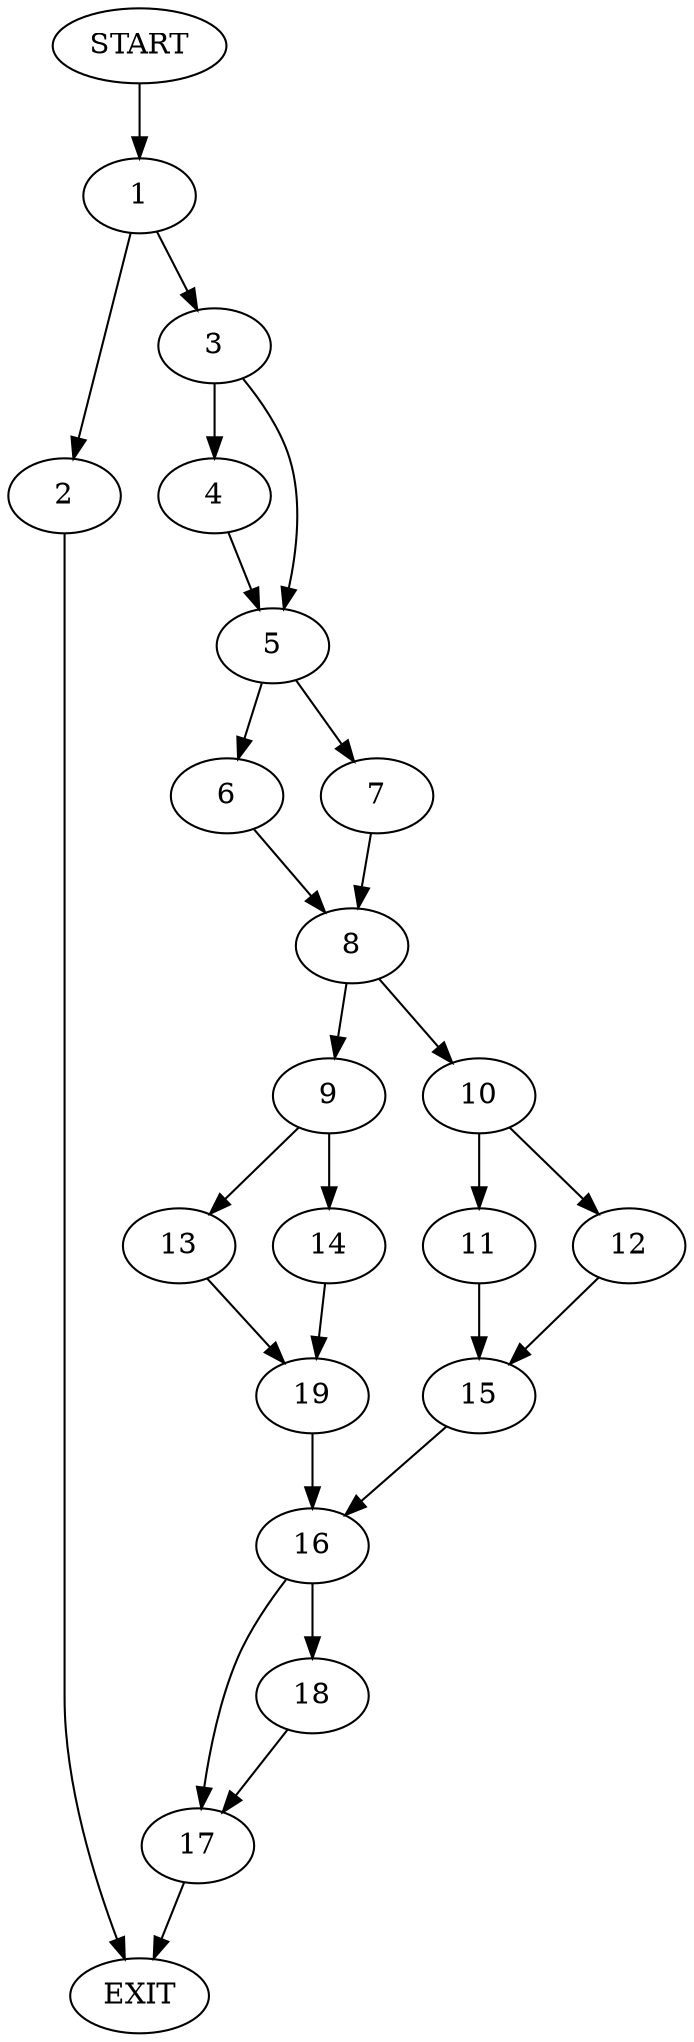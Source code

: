 digraph {
0 [label="START"]
20 [label="EXIT"]
0 -> 1
1 -> 2
1 -> 3
2 -> 20
3 -> 4
3 -> 5
4 -> 5
5 -> 6
5 -> 7
7 -> 8
6 -> 8
8 -> 9
8 -> 10
10 -> 11
10 -> 12
9 -> 13
9 -> 14
11 -> 15
12 -> 15
15 -> 16
16 -> 17
16 -> 18
13 -> 19
14 -> 19
19 -> 16
18 -> 17
17 -> 20
}
